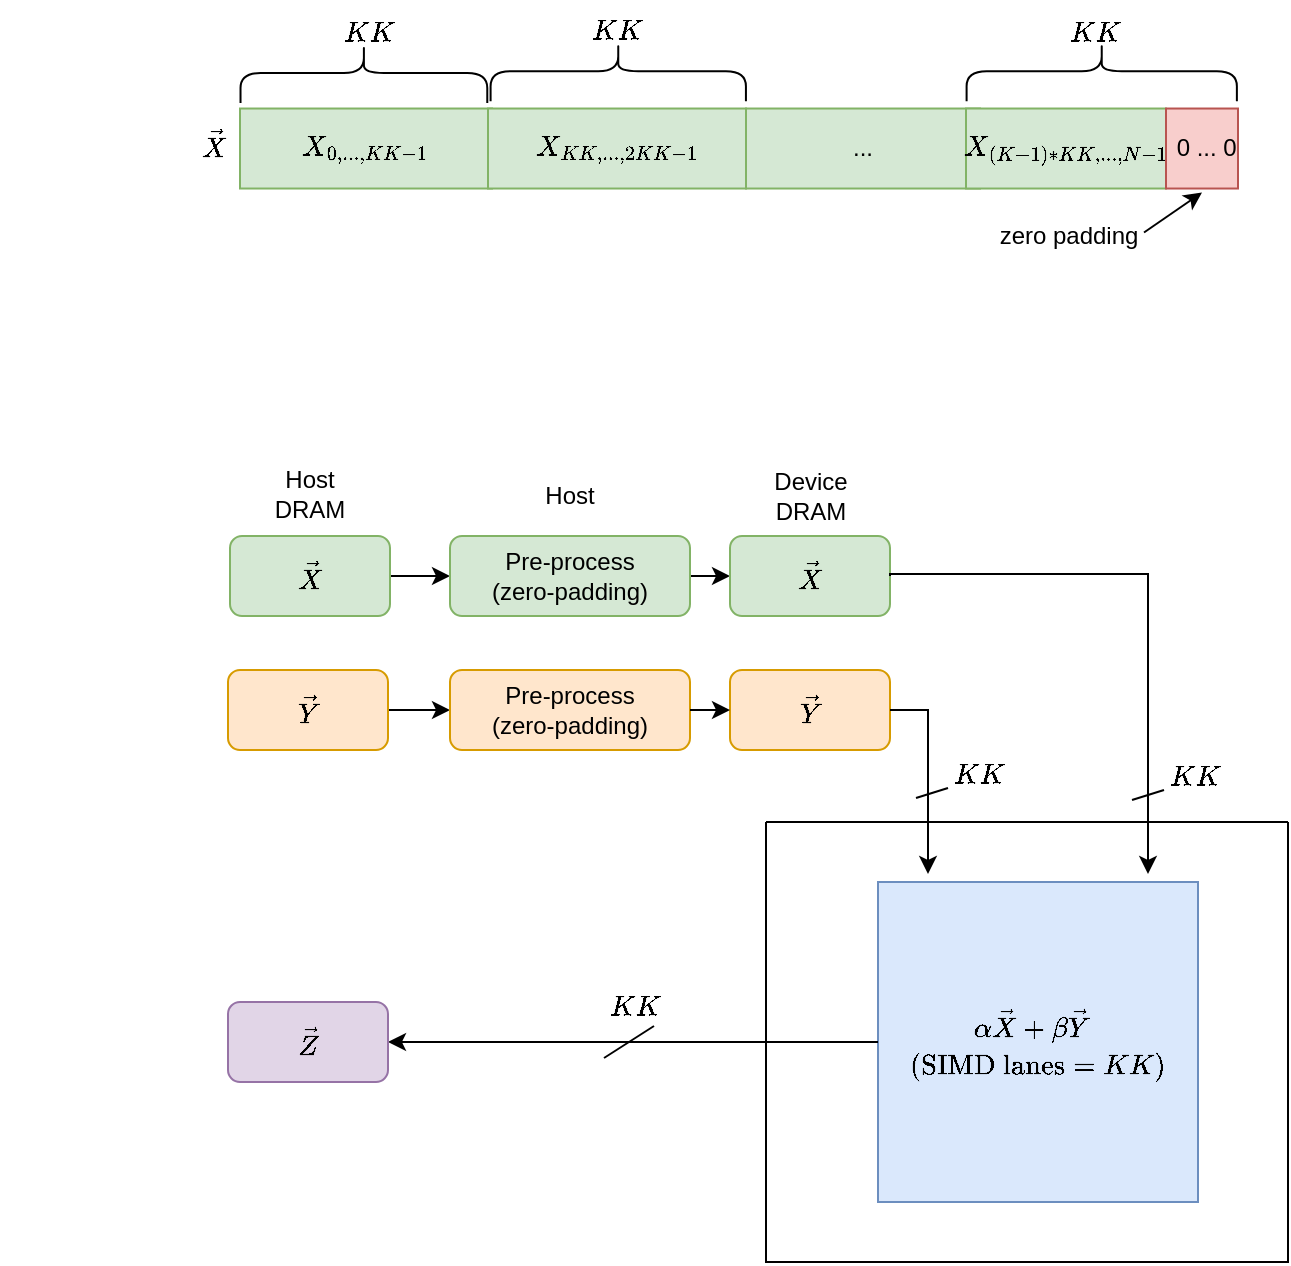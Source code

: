<mxfile version="21.6.8" type="device">
  <diagram name="第 1 页" id="Y-y1O7PK19iAqBLVmCbd">
    <mxGraphModel dx="2074" dy="965" grid="1" gridSize="10" guides="1" tooltips="1" connect="1" arrows="1" fold="1" page="1" pageScale="1" pageWidth="850" pageHeight="1100" math="1" shadow="0">
      <root>
        <mxCell id="0" />
        <mxCell id="1" parent="0" />
        <mxCell id="94SgYftM5BOZFwZWVgzs-30" value="" style="swimlane;startSize=0;" parent="1" vertex="1">
          <mxGeometry x="339" y="783" width="261" height="220" as="geometry" />
        </mxCell>
        <mxCell id="m4O-Ap4ZzIUyVngDRQE1-1" value="$$\begin{aligned}&amp;amp;\alpha\vec{X}+\beta\vec{Y}\\(\text{SIM}&amp;amp;\text{D } \text{lanes} = KK)\end{aligned}$$" style="whiteSpace=wrap;html=1;aspect=fixed;fillColor=#dae8fc;strokeColor=#6c8ebf;" parent="94SgYftM5BOZFwZWVgzs-30" vertex="1">
          <mxGeometry x="56" y="30" width="160" height="160" as="geometry" />
        </mxCell>
        <mxCell id="m4O-Ap4ZzIUyVngDRQE1-3" value="" style="edgeStyle=orthogonalEdgeStyle;rounded=0;orthogonalLoop=1;jettySize=auto;html=1;exitX=0;exitY=0.5;exitDx=0;exitDy=0;entryX=1;entryY=0.5;entryDx=0;entryDy=0;" parent="1" source="m4O-Ap4ZzIUyVngDRQE1-1" target="ua62fRcVT8bWqjoNtd_n-2" edge="1">
          <mxGeometry relative="1" as="geometry">
            <mxPoint x="390" y="450" as="sourcePoint" />
            <mxPoint x="160" y="450" as="targetPoint" />
          </mxGeometry>
        </mxCell>
        <mxCell id="ua62fRcVT8bWqjoNtd_n-1" value="Host" style="text;html=1;strokeColor=none;fillColor=none;align=center;verticalAlign=middle;whiteSpace=wrap;rounded=0;" parent="1" vertex="1">
          <mxGeometry x="211" y="605" width="60" height="30" as="geometry" />
        </mxCell>
        <mxCell id="ua62fRcVT8bWqjoNtd_n-2" value="$$\vec{Z}$$" style="rounded=1;whiteSpace=wrap;html=1;fillColor=#e1d5e7;strokeColor=#9673a6;" parent="1" vertex="1">
          <mxGeometry x="70" y="873" width="80" height="40" as="geometry" />
        </mxCell>
        <mxCell id="ua62fRcVT8bWqjoNtd_n-19" value="Host&lt;br&gt;DRAM" style="text;html=1;strokeColor=none;fillColor=none;align=center;verticalAlign=middle;whiteSpace=wrap;rounded=0;" parent="1" vertex="1">
          <mxGeometry x="81" y="604" width="60" height="30" as="geometry" />
        </mxCell>
        <mxCell id="ua62fRcVT8bWqjoNtd_n-20" style="edgeStyle=orthogonalEdgeStyle;rounded=0;orthogonalLoop=1;jettySize=auto;html=1;exitX=1;exitY=0.5;exitDx=0;exitDy=0;entryX=0;entryY=0.5;entryDx=0;entryDy=0;" parent="1" source="ua62fRcVT8bWqjoNtd_n-27" target="ua62fRcVT8bWqjoNtd_n-29" edge="1">
          <mxGeometry relative="1" as="geometry">
            <mxPoint x="111" y="715" as="sourcePoint" />
            <mxPoint x="211" y="575" as="targetPoint" />
          </mxGeometry>
        </mxCell>
        <mxCell id="ua62fRcVT8bWqjoNtd_n-21" style="edgeStyle=orthogonalEdgeStyle;rounded=0;orthogonalLoop=1;jettySize=auto;html=1;exitX=1;exitY=0.5;exitDx=0;exitDy=0;entryX=0;entryY=0.5;entryDx=0;entryDy=0;" parent="1" source="ua62fRcVT8bWqjoNtd_n-22" target="ua62fRcVT8bWqjoNtd_n-28" edge="1">
          <mxGeometry relative="1" as="geometry">
            <mxPoint x="211" y="580" as="targetPoint" />
          </mxGeometry>
        </mxCell>
        <mxCell id="ua62fRcVT8bWqjoNtd_n-22" value="$$\begin{aligned}\vec{X}\end{aligned}$$" style="rounded=1;whiteSpace=wrap;html=1;fillColor=#d5e8d4;strokeColor=#82b366;" parent="1" vertex="1">
          <mxGeometry x="71" y="640" width="80" height="40" as="geometry" />
        </mxCell>
        <mxCell id="ua62fRcVT8bWqjoNtd_n-23" style="edgeStyle=orthogonalEdgeStyle;rounded=0;orthogonalLoop=1;jettySize=auto;html=1;exitX=1;exitY=0.5;exitDx=0;exitDy=0;entryX=0.5;entryY=0;entryDx=0;entryDy=0;" parent="1" source="ua62fRcVT8bWqjoNtd_n-28" target="ua62fRcVT8bWqjoNtd_n-24" edge="1">
          <mxGeometry relative="1" as="geometry">
            <mxPoint x="291" y="580" as="sourcePoint" />
          </mxGeometry>
        </mxCell>
        <mxCell id="ua62fRcVT8bWqjoNtd_n-24" value="$$\begin{aligned}\vec{X}\end{aligned}$$" style="rounded=1;whiteSpace=wrap;html=1;direction=north;fillColor=#d5e8d4;strokeColor=#82b366;" parent="1" vertex="1">
          <mxGeometry x="321" y="640" width="80" height="40" as="geometry" />
        </mxCell>
        <mxCell id="ua62fRcVT8bWqjoNtd_n-25" value="Device&lt;br&gt;DRAM" style="text;html=1;align=center;verticalAlign=middle;resizable=0;points=[];autosize=1;strokeColor=none;fillColor=none;" parent="1" vertex="1">
          <mxGeometry x="331" y="600" width="60" height="40" as="geometry" />
        </mxCell>
        <mxCell id="ua62fRcVT8bWqjoNtd_n-26" value="" style="edgeStyle=orthogonalEdgeStyle;rounded=0;orthogonalLoop=1;jettySize=auto;html=1;exitX=0.5;exitY=1;exitDx=0;exitDy=0;" parent="1" source="ua62fRcVT8bWqjoNtd_n-24" edge="1">
          <mxGeometry relative="1" as="geometry">
            <mxPoint x="391" y="691" as="sourcePoint" />
            <mxPoint x="530" y="809" as="targetPoint" />
            <Array as="points">
              <mxPoint x="401" y="659" />
              <mxPoint x="530" y="659" />
            </Array>
          </mxGeometry>
        </mxCell>
        <mxCell id="ua62fRcVT8bWqjoNtd_n-27" value="$$\begin{aligned}\vec{Y}\end{aligned}$$" style="rounded=1;whiteSpace=wrap;html=1;fillColor=#ffe6cc;strokeColor=#d79b00;" parent="1" vertex="1">
          <mxGeometry x="70" y="707" width="80" height="40" as="geometry" />
        </mxCell>
        <mxCell id="ua62fRcVT8bWqjoNtd_n-28" value="Pre-process&lt;br style=&quot;border-color: var(--border-color);&quot;&gt;(zero-padding)" style="rounded=1;whiteSpace=wrap;html=1;fillColor=#d5e8d4;strokeColor=#82b366;" parent="1" vertex="1">
          <mxGeometry x="181" y="640" width="120" height="40" as="geometry" />
        </mxCell>
        <mxCell id="ua62fRcVT8bWqjoNtd_n-29" value="Pre-process&lt;br style=&quot;border-color: var(--border-color);&quot;&gt;(zero-padding)" style="rounded=1;whiteSpace=wrap;html=1;fillColor=#ffe6cc;strokeColor=#d79b00;" parent="1" vertex="1">
          <mxGeometry x="181" y="707" width="120" height="40" as="geometry" />
        </mxCell>
        <mxCell id="ua62fRcVT8bWqjoNtd_n-30" value="$$\begin{aligned}\vec{Y}\end{aligned}$$" style="rounded=1;whiteSpace=wrap;html=1;direction=north;fillColor=#ffe6cc;strokeColor=#d79b00;" parent="1" vertex="1">
          <mxGeometry x="321" y="707" width="80" height="40" as="geometry" />
        </mxCell>
        <mxCell id="ua62fRcVT8bWqjoNtd_n-31" style="edgeStyle=orthogonalEdgeStyle;rounded=0;orthogonalLoop=1;jettySize=auto;html=1;exitX=1;exitY=0.5;exitDx=0;exitDy=0;" parent="1" source="ua62fRcVT8bWqjoNtd_n-29" edge="1">
          <mxGeometry relative="1" as="geometry">
            <mxPoint x="311" y="665" as="sourcePoint" />
            <mxPoint x="321" y="727" as="targetPoint" />
          </mxGeometry>
        </mxCell>
        <mxCell id="ua62fRcVT8bWqjoNtd_n-32" value="" style="edgeStyle=orthogonalEdgeStyle;rounded=0;orthogonalLoop=1;jettySize=auto;html=1;exitX=0.5;exitY=1;exitDx=0;exitDy=0;" parent="1" source="ua62fRcVT8bWqjoNtd_n-30" edge="1">
          <mxGeometry relative="1" as="geometry">
            <mxPoint x="411" y="661" as="sourcePoint" />
            <mxPoint x="420" y="809" as="targetPoint" />
            <Array as="points">
              <mxPoint x="420" y="727" />
            </Array>
          </mxGeometry>
        </mxCell>
        <mxCell id="ua62fRcVT8bWqjoNtd_n-33" value="" style="endArrow=none;html=1;rounded=0;" parent="1" edge="1">
          <mxGeometry width="50" height="50" relative="1" as="geometry">
            <mxPoint x="414" y="771" as="sourcePoint" />
            <mxPoint x="430" y="766" as="targetPoint" />
          </mxGeometry>
        </mxCell>
        <mxCell id="ua62fRcVT8bWqjoNtd_n-34" value="$$KK$$" style="text;html=1;align=center;verticalAlign=middle;resizable=0;points=[];autosize=1;strokeColor=none;fillColor=none;" parent="1" vertex="1">
          <mxGeometry x="410" y="744" width="70" height="30" as="geometry" />
        </mxCell>
        <mxCell id="ua62fRcVT8bWqjoNtd_n-35" value="" style="endArrow=none;html=1;rounded=0;" parent="1" edge="1">
          <mxGeometry width="50" height="50" relative="1" as="geometry">
            <mxPoint x="522" y="772" as="sourcePoint" />
            <mxPoint x="538" y="767" as="targetPoint" />
          </mxGeometry>
        </mxCell>
        <mxCell id="ua62fRcVT8bWqjoNtd_n-36" value="$$KK$$" style="text;html=1;align=center;verticalAlign=middle;resizable=0;points=[];autosize=1;strokeColor=none;fillColor=none;" parent="1" vertex="1">
          <mxGeometry x="518" y="745" width="70" height="30" as="geometry" />
        </mxCell>
        <mxCell id="ua62fRcVT8bWqjoNtd_n-39" value="" style="endArrow=none;html=1;rounded=0;" parent="1" edge="1">
          <mxGeometry width="50" height="50" relative="1" as="geometry">
            <mxPoint x="258" y="901" as="sourcePoint" />
            <mxPoint x="283" y="885" as="targetPoint" />
          </mxGeometry>
        </mxCell>
        <mxCell id="ua62fRcVT8bWqjoNtd_n-40" value="$$KK$$" style="text;html=1;align=center;verticalAlign=middle;resizable=0;points=[];autosize=1;strokeColor=none;fillColor=none;" parent="1" vertex="1">
          <mxGeometry x="238" y="860" width="70" height="30" as="geometry" />
        </mxCell>
        <mxCell id="ki10WFZCdkfZOHp2psxk-1" value="$$\begin{aligned}\vec{X}\end{aligned}$$" style="rounded=1;whiteSpace=wrap;html=1;fillColor=none;strokeColor=none;" parent="1" vertex="1">
          <mxGeometry x="50" y="424.26" width="27" height="40" as="geometry" />
        </mxCell>
        <mxCell id="ki10WFZCdkfZOHp2psxk-2" value="zero padding" style="text;html=1;align=center;verticalAlign=middle;resizable=0;points=[];autosize=1;strokeColor=none;fillColor=none;" parent="1" vertex="1">
          <mxGeometry x="445" y="475.26" width="90" height="30" as="geometry" />
        </mxCell>
        <mxCell id="ki10WFZCdkfZOHp2psxk-3" value="$$X_{0,...,KK-1}$$" style="rounded=0;whiteSpace=wrap;html=1;fillColor=#d5e8d4;strokeColor=#82b366;" parent="1" vertex="1">
          <mxGeometry x="76" y="426.26" width="126" height="40" as="geometry" />
        </mxCell>
        <mxCell id="ki10WFZCdkfZOHp2psxk-4" value="$$X_{KK,...,2KK-1}$$" style="rounded=0;whiteSpace=wrap;html=1;fillColor=#d5e8d4;strokeColor=#82b366;" parent="1" vertex="1">
          <mxGeometry x="200" y="426.26" width="129" height="40" as="geometry" />
        </mxCell>
        <mxCell id="ki10WFZCdkfZOHp2psxk-5" value="..." style="rounded=0;whiteSpace=wrap;html=1;fillColor=#d5e8d4;strokeColor=#82b366;" parent="1" vertex="1">
          <mxGeometry x="329" y="426.26" width="117" height="40" as="geometry" />
        </mxCell>
        <mxCell id="ki10WFZCdkfZOHp2psxk-6" value="$$X_{(K-1)*KK,...,N-1}&amp;nbsp; &amp;nbsp; $$" style="rounded=0;whiteSpace=wrap;html=1;fillColor=#d5e8d4;strokeColor=#82b366;" parent="1" vertex="1">
          <mxGeometry x="439" y="426.26" width="100" height="40" as="geometry" />
        </mxCell>
        <mxCell id="ki10WFZCdkfZOHp2psxk-7" value="&amp;nbsp;0 ... 0" style="rounded=0;whiteSpace=wrap;html=1;fillColor=#f8cecc;strokeColor=#b85450;align=left;" parent="1" vertex="1">
          <mxGeometry x="539" y="426.26" width="36" height="40" as="geometry" />
        </mxCell>
        <mxCell id="ki10WFZCdkfZOHp2psxk-8" value="" style="shape=curlyBracket;whiteSpace=wrap;html=1;rounded=1;flipH=1;labelPosition=right;verticalLabelPosition=middle;align=left;verticalAlign=middle;rotation=90;size=0.5;direction=west;" parent="1" vertex="1">
          <mxGeometry x="122.95" y="346.83" width="30" height="123.38" as="geometry" />
        </mxCell>
        <mxCell id="ki10WFZCdkfZOHp2psxk-9" value="$$KK$$" style="text;html=1;align=center;verticalAlign=middle;resizable=0;points=[];autosize=1;strokeColor=none;fillColor=none;" parent="1" vertex="1">
          <mxGeometry x="104.95" y="373.26" width="70" height="30" as="geometry" />
        </mxCell>
        <mxCell id="ki10WFZCdkfZOHp2psxk-10" value="$$KK$$" style="text;html=1;align=center;verticalAlign=middle;resizable=0;points=[];autosize=1;strokeColor=none;fillColor=none;" parent="1" vertex="1">
          <mxGeometry x="228.95" y="372.26" width="70" height="30" as="geometry" />
        </mxCell>
        <mxCell id="ki10WFZCdkfZOHp2psxk-11" value="" style="shape=curlyBracket;whiteSpace=wrap;html=1;rounded=1;flipH=1;labelPosition=right;verticalLabelPosition=middle;align=left;verticalAlign=middle;rotation=90;size=0.5;direction=west;" parent="1" vertex="1">
          <mxGeometry x="491.87" y="340" width="30" height="135.14" as="geometry" />
        </mxCell>
        <mxCell id="ki10WFZCdkfZOHp2psxk-12" value="$$KK$$" style="text;html=1;align=center;verticalAlign=middle;resizable=0;points=[];autosize=1;strokeColor=none;fillColor=none;" parent="1" vertex="1">
          <mxGeometry x="468" y="373.31" width="70" height="30" as="geometry" />
        </mxCell>
        <mxCell id="ki10WFZCdkfZOHp2psxk-13" value="" style="endArrow=classic;html=1;rounded=0;entryX=0.5;entryY=1;entryDx=0;entryDy=0;" parent="1" edge="1">
          <mxGeometry width="50" height="50" relative="1" as="geometry">
            <mxPoint x="528" y="488.26" as="sourcePoint" />
            <mxPoint x="557" y="468.26" as="targetPoint" />
          </mxGeometry>
        </mxCell>
        <mxCell id="ki10WFZCdkfZOHp2psxk-14" value="" style="shape=curlyBracket;whiteSpace=wrap;html=1;rounded=1;flipH=1;labelPosition=right;verticalLabelPosition=middle;align=left;verticalAlign=middle;rotation=90;size=0.5;direction=west;" parent="1" vertex="1">
          <mxGeometry x="250.13" y="343.73" width="30" height="127.67" as="geometry" />
        </mxCell>
      </root>
    </mxGraphModel>
  </diagram>
</mxfile>
